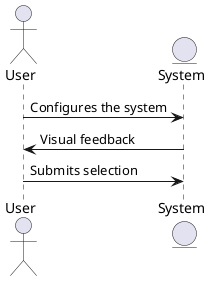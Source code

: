 @startuml test
actor User as user
entity System as system

user -> system: Configures the system
user <- system: Visual feedback
user -> system: Submits selection
@enduml


